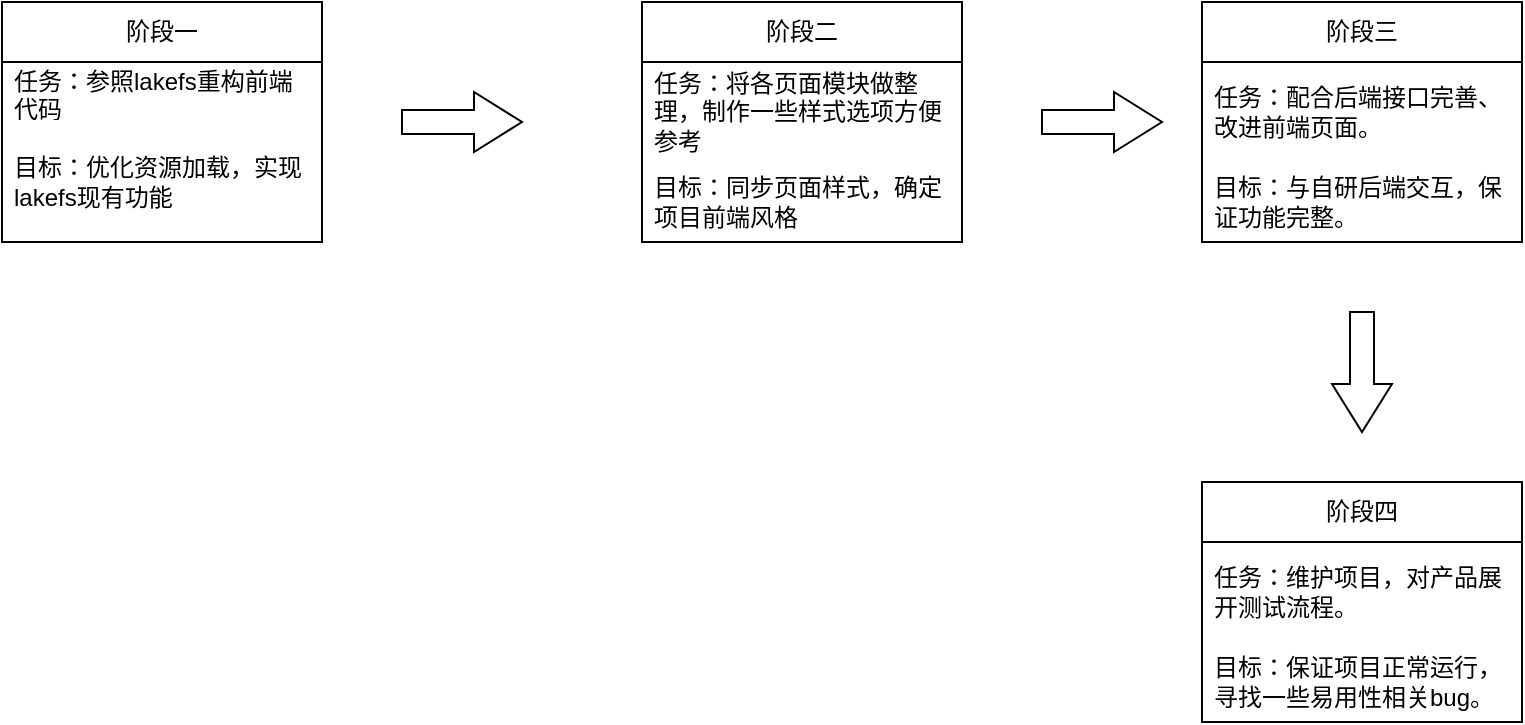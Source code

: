 <mxfile version="21.2.8" type="device">
  <diagram name="第 1 页" id="eTaGlOw1UaTsxl6iW4Sm">
    <mxGraphModel dx="1036" dy="614" grid="1" gridSize="10" guides="1" tooltips="1" connect="1" arrows="1" fold="1" page="1" pageScale="1" pageWidth="827" pageHeight="1169" math="0" shadow="0">
      <root>
        <mxCell id="0" />
        <mxCell id="1" parent="0" />
        <mxCell id="zFK4ODND-mFd-Yomvz7s-2" value="阶段一" style="swimlane;fontStyle=0;childLayout=stackLayout;horizontal=1;startSize=30;horizontalStack=0;resizeParent=1;resizeParentMax=0;resizeLast=0;collapsible=1;marginBottom=0;whiteSpace=wrap;html=1;" vertex="1" parent="1">
          <mxGeometry x="40" width="160" height="120" as="geometry" />
        </mxCell>
        <mxCell id="zFK4ODND-mFd-Yomvz7s-3" value="任务：参照lakefs重构前端代码" style="text;strokeColor=none;fillColor=none;align=left;verticalAlign=middle;spacingLeft=4;spacingRight=4;overflow=hidden;points=[[0,0.5],[1,0.5]];portConstraint=eastwest;rotatable=0;whiteSpace=wrap;html=1;" vertex="1" parent="zFK4ODND-mFd-Yomvz7s-2">
          <mxGeometry y="30" width="160" height="30" as="geometry" />
        </mxCell>
        <mxCell id="zFK4ODND-mFd-Yomvz7s-4" value="目标：优化资源加载，实现lakefs现有功能" style="text;strokeColor=none;fillColor=none;align=left;verticalAlign=middle;spacingLeft=4;spacingRight=4;overflow=hidden;points=[[0,0.5],[1,0.5]];portConstraint=eastwest;rotatable=0;whiteSpace=wrap;html=1;" vertex="1" parent="zFK4ODND-mFd-Yomvz7s-2">
          <mxGeometry y="60" width="160" height="60" as="geometry" />
        </mxCell>
        <mxCell id="zFK4ODND-mFd-Yomvz7s-9" value="阶段二" style="swimlane;fontStyle=0;childLayout=stackLayout;horizontal=1;startSize=30;horizontalStack=0;resizeParent=1;resizeParentMax=0;resizeLast=0;collapsible=1;marginBottom=0;whiteSpace=wrap;html=1;" vertex="1" parent="1">
          <mxGeometry x="360" width="160" height="120" as="geometry" />
        </mxCell>
        <mxCell id="zFK4ODND-mFd-Yomvz7s-10" value="任务：将各页面模块做整理，制作一些样式选项方便参考" style="text;strokeColor=none;fillColor=none;align=left;verticalAlign=middle;spacingLeft=4;spacingRight=4;overflow=hidden;points=[[0,0.5],[1,0.5]];portConstraint=eastwest;rotatable=0;whiteSpace=wrap;html=1;" vertex="1" parent="zFK4ODND-mFd-Yomvz7s-9">
          <mxGeometry y="30" width="160" height="50" as="geometry" />
        </mxCell>
        <mxCell id="zFK4ODND-mFd-Yomvz7s-11" value="目标：同步页面样式，确定项目前端风格" style="text;strokeColor=none;fillColor=none;align=left;verticalAlign=middle;spacingLeft=4;spacingRight=4;overflow=hidden;points=[[0,0.5],[1,0.5]];portConstraint=eastwest;rotatable=0;whiteSpace=wrap;html=1;" vertex="1" parent="zFK4ODND-mFd-Yomvz7s-9">
          <mxGeometry y="80" width="160" height="40" as="geometry" />
        </mxCell>
        <mxCell id="zFK4ODND-mFd-Yomvz7s-14" value="" style="shape=singleArrow;whiteSpace=wrap;html=1;arrowWidth=0.4;arrowSize=0.4;" vertex="1" parent="1">
          <mxGeometry x="560" y="45" width="60" height="30" as="geometry" />
        </mxCell>
        <mxCell id="zFK4ODND-mFd-Yomvz7s-15" value="" style="shape=singleArrow;whiteSpace=wrap;html=1;arrowWidth=0.4;arrowSize=0.4;" vertex="1" parent="1">
          <mxGeometry x="240" y="45" width="60" height="30" as="geometry" />
        </mxCell>
        <mxCell id="zFK4ODND-mFd-Yomvz7s-21" value="阶段三" style="swimlane;fontStyle=0;childLayout=stackLayout;horizontal=1;startSize=30;horizontalStack=0;resizeParent=1;resizeParentMax=0;resizeLast=0;collapsible=1;marginBottom=0;whiteSpace=wrap;html=1;" vertex="1" parent="1">
          <mxGeometry x="640" width="160" height="120" as="geometry" />
        </mxCell>
        <mxCell id="zFK4ODND-mFd-Yomvz7s-22" value="任务：配合后端接口完善、改进前端页面。" style="text;strokeColor=none;fillColor=none;align=left;verticalAlign=middle;spacingLeft=4;spacingRight=4;overflow=hidden;points=[[0,0.5],[1,0.5]];portConstraint=eastwest;rotatable=0;whiteSpace=wrap;html=1;" vertex="1" parent="zFK4ODND-mFd-Yomvz7s-21">
          <mxGeometry y="30" width="160" height="50" as="geometry" />
        </mxCell>
        <mxCell id="zFK4ODND-mFd-Yomvz7s-23" value="目标：与自研后端交互，保证功能完整。" style="text;strokeColor=none;fillColor=none;align=left;verticalAlign=middle;spacingLeft=4;spacingRight=4;overflow=hidden;points=[[0,0.5],[1,0.5]];portConstraint=eastwest;rotatable=0;whiteSpace=wrap;html=1;" vertex="1" parent="zFK4ODND-mFd-Yomvz7s-21">
          <mxGeometry y="80" width="160" height="40" as="geometry" />
        </mxCell>
        <mxCell id="zFK4ODND-mFd-Yomvz7s-24" value="" style="shape=singleArrow;whiteSpace=wrap;html=1;arrowWidth=0.4;arrowSize=0.4;rotation=90;" vertex="1" parent="1">
          <mxGeometry x="690" y="170" width="60" height="30" as="geometry" />
        </mxCell>
        <mxCell id="zFK4ODND-mFd-Yomvz7s-25" value="阶段四" style="swimlane;fontStyle=0;childLayout=stackLayout;horizontal=1;startSize=30;horizontalStack=0;resizeParent=1;resizeParentMax=0;resizeLast=0;collapsible=1;marginBottom=0;whiteSpace=wrap;html=1;" vertex="1" parent="1">
          <mxGeometry x="640" y="240" width="160" height="120" as="geometry" />
        </mxCell>
        <mxCell id="zFK4ODND-mFd-Yomvz7s-26" value="任务：维护项目，对产品展开测试流程。" style="text;strokeColor=none;fillColor=none;align=left;verticalAlign=middle;spacingLeft=4;spacingRight=4;overflow=hidden;points=[[0,0.5],[1,0.5]];portConstraint=eastwest;rotatable=0;whiteSpace=wrap;html=1;" vertex="1" parent="zFK4ODND-mFd-Yomvz7s-25">
          <mxGeometry y="30" width="160" height="50" as="geometry" />
        </mxCell>
        <mxCell id="zFK4ODND-mFd-Yomvz7s-27" value="目标：保证项目正常运行，寻找一些易用性相关bug。" style="text;strokeColor=none;fillColor=none;align=left;verticalAlign=middle;spacingLeft=4;spacingRight=4;overflow=hidden;points=[[0,0.5],[1,0.5]];portConstraint=eastwest;rotatable=0;whiteSpace=wrap;html=1;" vertex="1" parent="zFK4ODND-mFd-Yomvz7s-25">
          <mxGeometry y="80" width="160" height="40" as="geometry" />
        </mxCell>
      </root>
    </mxGraphModel>
  </diagram>
</mxfile>
